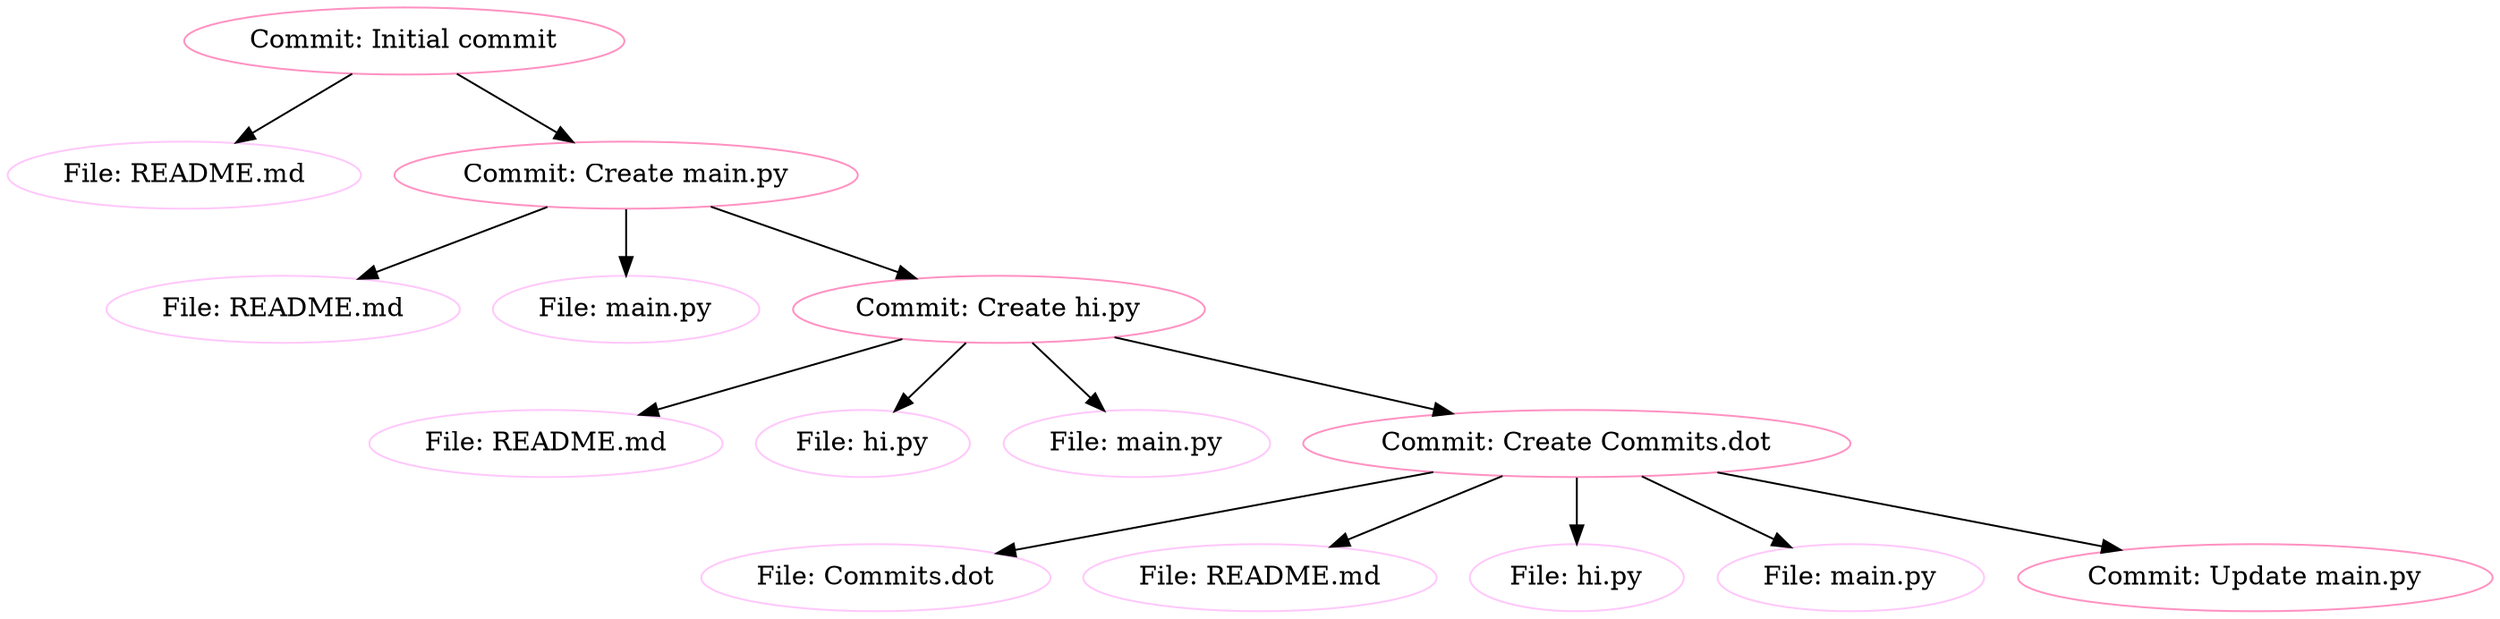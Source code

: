 digraph Commits {
  0[label="Commit: Initial commit", color="#ff92c2"]
  1[label="File: README.md", color="#FFC8FB"]
  2[label="Commit: Create main.py", color="#ff92c2"]
  3[label="File: README.md", color="#FFC8FB"]
  4[label="File: main.py", color="#FFC8FB"]
  5[label="Commit: Create hi.py", color="#ff92c2"]
  6[label="File: README.md", color="#FFC8FB"]
  7[label="File: hi.py", color="#FFC8FB"]
  8[label="File: main.py", color="#FFC8FB"]
  9[label="Commit: Create Commits.dot", color="#ff92c2"]
  10[label="File: Commits.dot", color="#FFC8FB"]
  11[label="File: README.md", color="#FFC8FB"]
  12[label="File: hi.py", color="#FFC8FB"]
  13[label="File: main.py", color="#FFC8FB"]
  14[label="Commit: Update main.py", color="#ff92c2"]
  0 -> 1
  0 -> 2
  2 -> 3
  2 -> 4
  2 -> 5
  5 -> 6
  5 -> 7
  5 -> 8
  5 -> 9
  9 -> 10
  9 -> 11
  9 -> 12
  9 -> 13
  9 -> 14
}